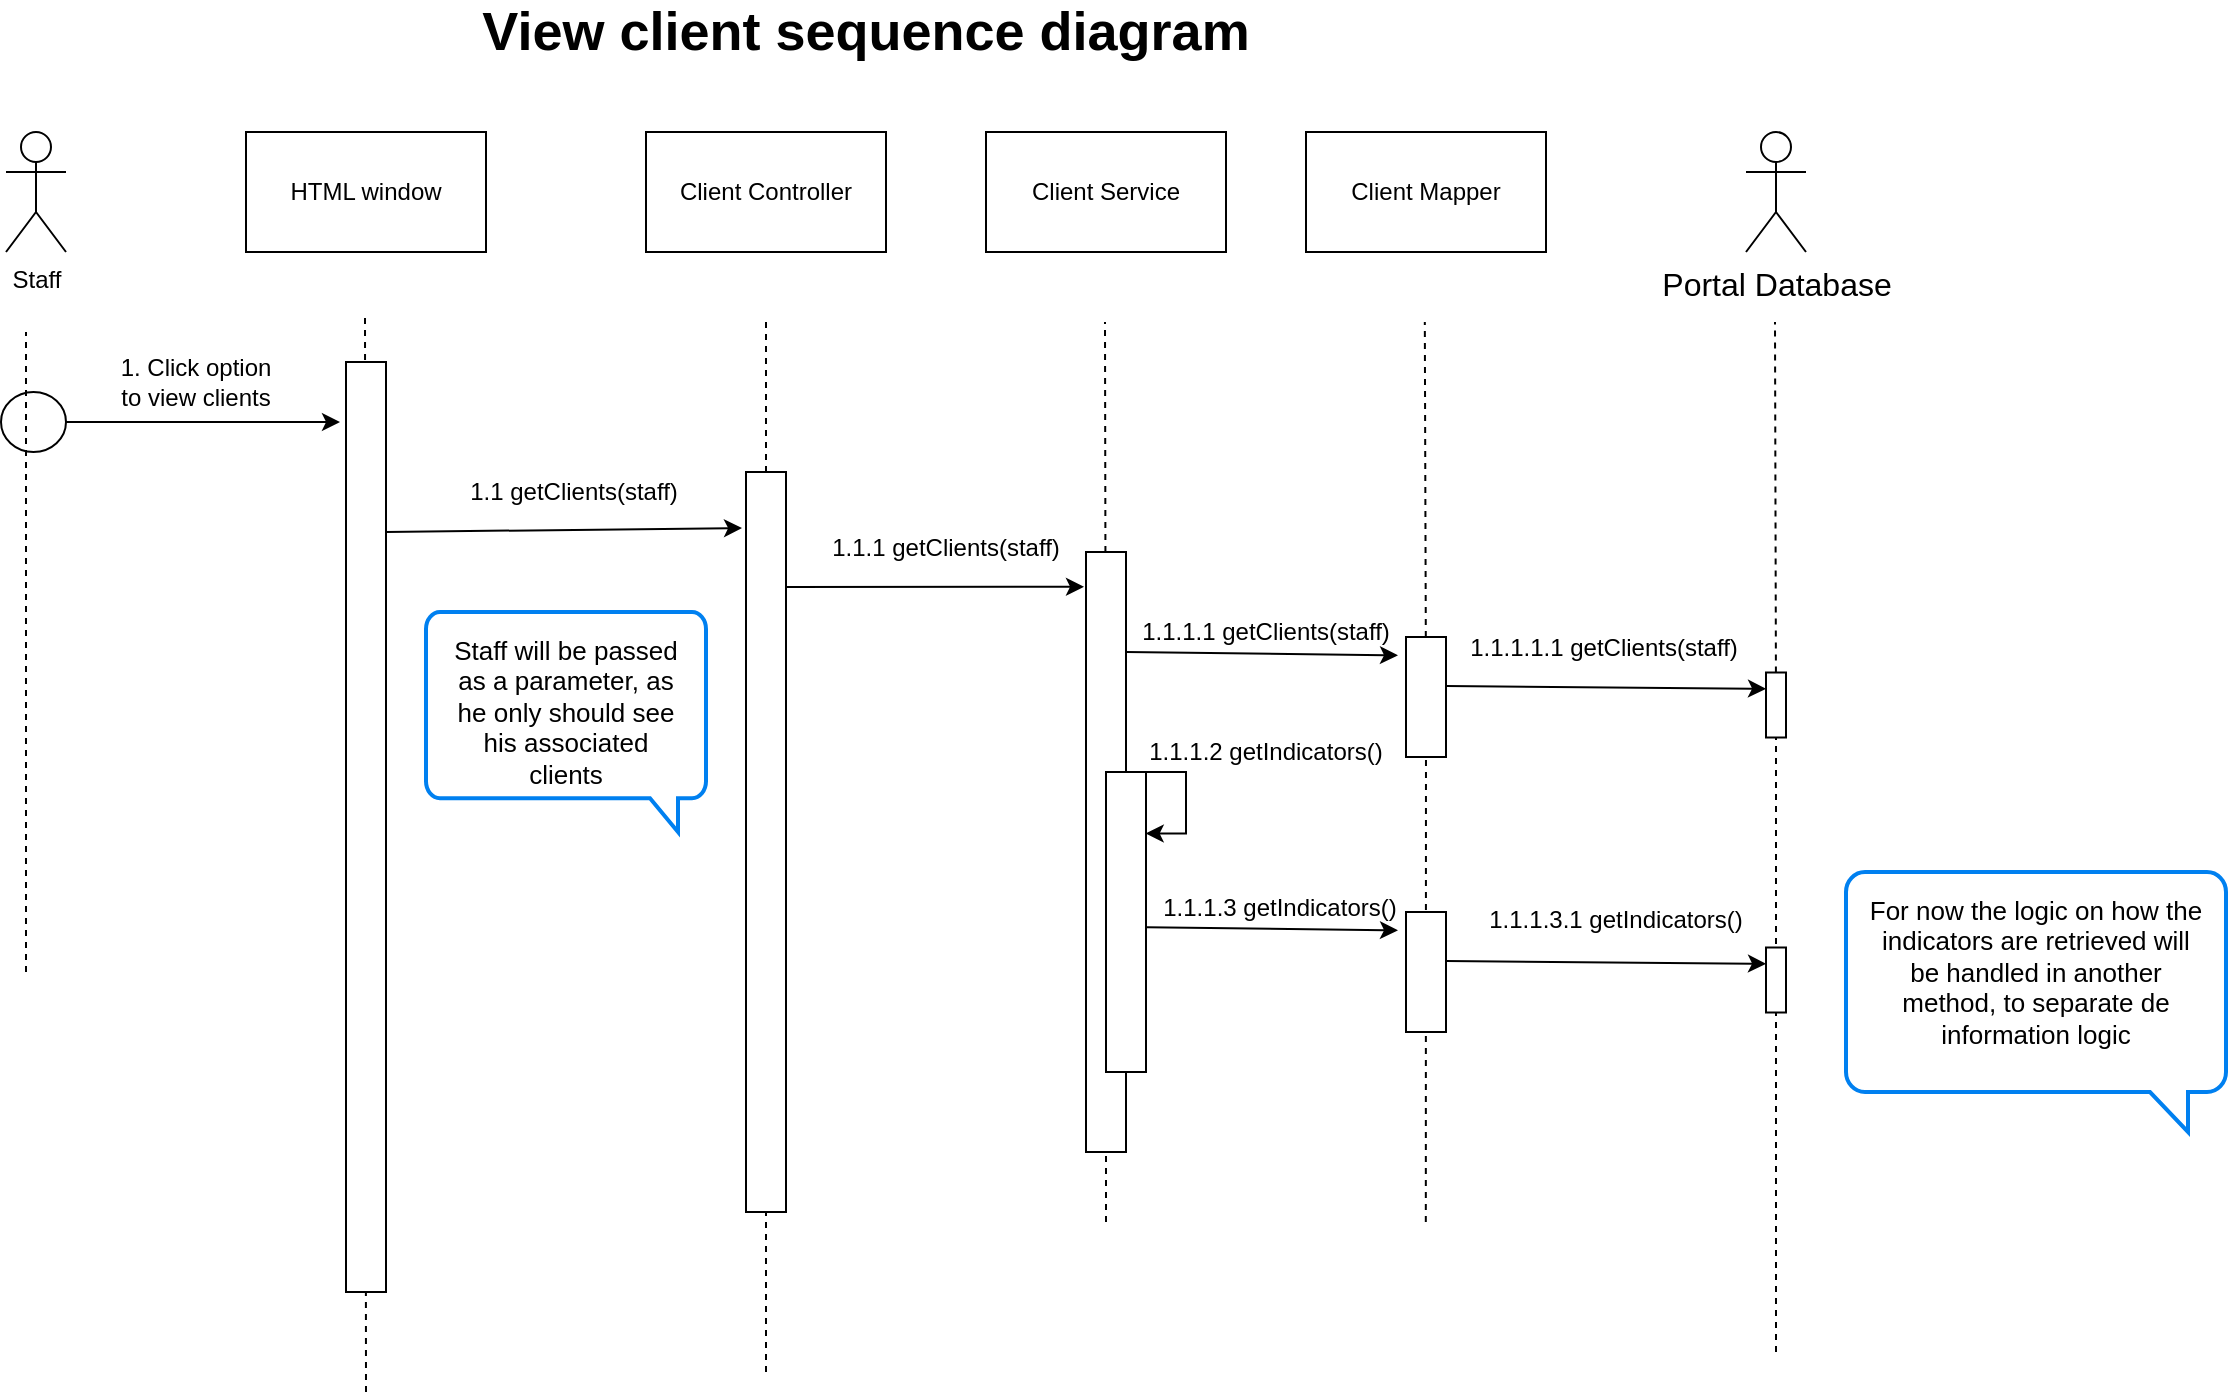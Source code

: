 <mxfile version="13.1.3" type="device"><diagram id="3tRw0THMyi_-EMFdN8Yl" name="Page-1"><mxGraphModel dx="1736" dy="900" grid="1" gridSize="10" guides="1" tooltips="1" connect="1" arrows="1" fold="1" page="1" pageScale="1" pageWidth="827" pageHeight="1169" math="0" shadow="0"><root><mxCell id="0"/><mxCell id="1" parent="0"/><mxCell id="J9Y6deCFN8ya8vhM63-d-1" value="HTML window" style="rounded=0;whiteSpace=wrap;html=1;" parent="1" vertex="1"><mxGeometry x="250" y="70" width="120" height="60" as="geometry"/></mxCell><mxCell id="J9Y6deCFN8ya8vhM63-d-2" value="Staff" style="shape=umlActor;verticalLabelPosition=bottom;labelBackgroundColor=#ffffff;verticalAlign=top;html=1;outlineConnect=0;" parent="1" vertex="1"><mxGeometry x="130" y="70" width="30" height="60" as="geometry"/></mxCell><mxCell id="J9Y6deCFN8ya8vhM63-d-7" value="View client sequence diagram" style="text;html=1;strokeColor=none;fillColor=none;align=center;verticalAlign=middle;whiteSpace=wrap;rounded=0;fontSize=27;fontStyle=1" parent="1" vertex="1"><mxGeometry x="340" y="10" width="440" height="20" as="geometry"/></mxCell><mxCell id="J9Y6deCFN8ya8vhM63-d-8" value="" style="ellipse;whiteSpace=wrap;html=1;" parent="1" vertex="1"><mxGeometry x="127.5" y="200" width="32.5" height="30" as="geometry"/></mxCell><mxCell id="J9Y6deCFN8ya8vhM63-d-9" value="" style="endArrow=none;dashed=1;html=1;" parent="1" edge="1"><mxGeometry width="50" height="50" relative="1" as="geometry"><mxPoint x="140" y="490" as="sourcePoint"/><mxPoint x="140" y="170" as="targetPoint"/></mxGeometry></mxCell><mxCell id="J9Y6deCFN8ya8vhM63-d-10" value="" style="endArrow=none;dashed=1;html=1;" parent="1" edge="1"><mxGeometry width="50" height="50" relative="1" as="geometry"><mxPoint x="310" y="700" as="sourcePoint"/><mxPoint x="309.5" y="160" as="targetPoint"/></mxGeometry></mxCell><mxCell id="J9Y6deCFN8ya8vhM63-d-11" value="" style="endArrow=none;dashed=1;html=1;" parent="1" edge="1"><mxGeometry width="50" height="50" relative="1" as="geometry"><mxPoint x="510" y="690" as="sourcePoint"/><mxPoint x="510.0" y="165" as="targetPoint"/></mxGeometry></mxCell><mxCell id="J9Y6deCFN8ya8vhM63-d-12" value="Client Controller" style="rounded=0;whiteSpace=wrap;html=1;" parent="1" vertex="1"><mxGeometry x="450" y="70" width="120" height="60" as="geometry"/></mxCell><mxCell id="J9Y6deCFN8ya8vhM63-d-13" value="Client Service" style="rounded=0;whiteSpace=wrap;html=1;" parent="1" vertex="1"><mxGeometry x="620" y="70" width="120" height="60" as="geometry"/></mxCell><mxCell id="J9Y6deCFN8ya8vhM63-d-14" value="" style="endArrow=none;dashed=1;html=1;" parent="1" source="J9Y6deCFN8ya8vhM63-d-26" edge="1"><mxGeometry width="50" height="50" relative="1" as="geometry"><mxPoint x="680.0" y="615" as="sourcePoint"/><mxPoint x="679.5" y="165" as="targetPoint"/></mxGeometry></mxCell><mxCell id="J9Y6deCFN8ya8vhM63-d-15" value="Client Mapper" style="rounded=0;whiteSpace=wrap;html=1;" parent="1" vertex="1"><mxGeometry x="780" y="70" width="120" height="60" as="geometry"/></mxCell><mxCell id="J9Y6deCFN8ya8vhM63-d-16" value="" style="endArrow=none;dashed=1;html=1;" parent="1" source="J9Y6deCFN8ya8vhM63-d-32" edge="1"><mxGeometry width="50" height="50" relative="1" as="geometry"><mxPoint x="839.91" y="615" as="sourcePoint"/><mxPoint x="839.41" y="165" as="targetPoint"/></mxGeometry></mxCell><mxCell id="J9Y6deCFN8ya8vhM63-d-17" value="" style="endArrow=classic;html=1;exitX=1;exitY=0.5;exitDx=0;exitDy=0;" parent="1" source="J9Y6deCFN8ya8vhM63-d-8" edge="1"><mxGeometry width="50" height="50" relative="1" as="geometry"><mxPoint x="200" y="310" as="sourcePoint"/><mxPoint x="297" y="215" as="targetPoint"/></mxGeometry></mxCell><mxCell id="J9Y6deCFN8ya8vhM63-d-18" value="" style="rounded=0;whiteSpace=wrap;html=1;" parent="1" vertex="1"><mxGeometry x="300" y="185" width="20" height="465" as="geometry"/></mxCell><mxCell id="J9Y6deCFN8ya8vhM63-d-20" value="1. Click option to view clients" style="text;html=1;strokeColor=none;fillColor=none;align=center;verticalAlign=middle;whiteSpace=wrap;rounded=0;" parent="1" vertex="1"><mxGeometry x="180" y="185" width="90" height="20" as="geometry"/></mxCell><mxCell id="J9Y6deCFN8ya8vhM63-d-21" value="" style="endArrow=classic;html=1;fontSize=27;" parent="1" edge="1"><mxGeometry width="50" height="50" relative="1" as="geometry"><mxPoint x="320" y="270" as="sourcePoint"/><mxPoint x="498" y="268" as="targetPoint"/></mxGeometry></mxCell><mxCell id="J9Y6deCFN8ya8vhM63-d-22" value="" style="rounded=0;whiteSpace=wrap;html=1;" parent="1" vertex="1"><mxGeometry x="500" y="240" width="20" height="370" as="geometry"/></mxCell><mxCell id="J9Y6deCFN8ya8vhM63-d-24" value="1.1 getClients(staff)" style="text;html=1;strokeColor=none;fillColor=none;align=center;verticalAlign=middle;whiteSpace=wrap;rounded=0;" parent="1" vertex="1"><mxGeometry x="357.75" y="240" width="111.5" height="20" as="geometry"/></mxCell><mxCell id="J9Y6deCFN8ya8vhM63-d-25" value="" style="endArrow=classic;html=1;fontSize=27;entryX=-0.05;entryY=0.058;entryDx=0;entryDy=0;entryPerimeter=0;" parent="1" target="J9Y6deCFN8ya8vhM63-d-26" edge="1"><mxGeometry width="50" height="50" relative="1" as="geometry"><mxPoint x="520" y="297.5" as="sourcePoint"/><mxPoint x="660" y="299" as="targetPoint"/></mxGeometry></mxCell><mxCell id="J9Y6deCFN8ya8vhM63-d-27" value="1.1.1 getClients(staff)" style="text;html=1;strokeColor=none;fillColor=none;align=center;verticalAlign=middle;whiteSpace=wrap;rounded=0;" parent="1" vertex="1"><mxGeometry x="540" y="267.5" width="120" height="20" as="geometry"/></mxCell><mxCell id="J9Y6deCFN8ya8vhM63-d-26" value="" style="rounded=0;whiteSpace=wrap;html=1;" parent="1" vertex="1"><mxGeometry x="670" y="280" width="20" height="300" as="geometry"/></mxCell><mxCell id="J9Y6deCFN8ya8vhM63-d-28" value="" style="endArrow=none;dashed=1;html=1;" parent="1" target="J9Y6deCFN8ya8vhM63-d-26" edge="1"><mxGeometry width="50" height="50" relative="1" as="geometry"><mxPoint x="680.0" y="615" as="sourcePoint"/><mxPoint x="679.5" y="165" as="targetPoint"/></mxGeometry></mxCell><mxCell id="J9Y6deCFN8ya8vhM63-d-29" value="1.1.1.1 getClients(staff)" style="text;html=1;strokeColor=none;fillColor=none;align=center;verticalAlign=middle;whiteSpace=wrap;rounded=0;" parent="1" vertex="1"><mxGeometry x="690" y="310" width="140" height="20" as="geometry"/></mxCell><mxCell id="J9Y6deCFN8ya8vhM63-d-30" value="Portal Database" style="shape=umlActor;verticalLabelPosition=bottom;labelBackgroundColor=#ffffff;verticalAlign=top;html=1;outlineConnect=0;fontSize=16;" parent="1" vertex="1"><mxGeometry x="1000" y="70" width="30" height="60" as="geometry"/></mxCell><mxCell id="J9Y6deCFN8ya8vhM63-d-31" value="" style="endArrow=classic;html=1;fontSize=27;entryX=-0.2;entryY=0.153;entryDx=0;entryDy=0;entryPerimeter=0;" parent="1" target="J9Y6deCFN8ya8vhM63-d-32" edge="1"><mxGeometry width="50" height="50" relative="1" as="geometry"><mxPoint x="690" y="330" as="sourcePoint"/><mxPoint x="820" y="330" as="targetPoint"/></mxGeometry></mxCell><mxCell id="J9Y6deCFN8ya8vhM63-d-32" value="" style="rounded=0;whiteSpace=wrap;html=1;" parent="1" vertex="1"><mxGeometry x="830" y="322.5" width="20" height="60" as="geometry"/></mxCell><mxCell id="J9Y6deCFN8ya8vhM63-d-33" value="" style="endArrow=none;dashed=1;html=1;" parent="1" target="J9Y6deCFN8ya8vhM63-d-32" edge="1"><mxGeometry width="50" height="50" relative="1" as="geometry"><mxPoint x="839.91" y="615" as="sourcePoint"/><mxPoint x="839.41" y="165" as="targetPoint"/></mxGeometry></mxCell><mxCell id="J9Y6deCFN8ya8vhM63-d-34" value="" style="endArrow=none;dashed=1;html=1;" parent="1" source="J9Y6deCFN8ya8vhM63-d-37" edge="1"><mxGeometry width="50" height="50" relative="1" as="geometry"><mxPoint x="1015" y="680" as="sourcePoint"/><mxPoint x="1014.5" y="165" as="targetPoint"/></mxGeometry></mxCell><mxCell id="J9Y6deCFN8ya8vhM63-d-35" value="1.1.1.1.1 getClients(staff)" style="text;html=1;strokeColor=none;fillColor=none;align=center;verticalAlign=middle;whiteSpace=wrap;rounded=0;" parent="1" vertex="1"><mxGeometry x="859" y="318.25" width="140" height="20" as="geometry"/></mxCell><mxCell id="J9Y6deCFN8ya8vhM63-d-36" value="" style="endArrow=classic;html=1;fontSize=27;exitX=1;exitY=0.408;exitDx=0;exitDy=0;entryX=0;entryY=0.25;entryDx=0;entryDy=0;exitPerimeter=0;" parent="1" source="J9Y6deCFN8ya8vhM63-d-32" target="J9Y6deCFN8ya8vhM63-d-37" edge="1"><mxGeometry width="50" height="50" relative="1" as="geometry"><mxPoint x="850" y="374.15" as="sourcePoint"/><mxPoint x="1015" y="340" as="targetPoint"/></mxGeometry></mxCell><mxCell id="J9Y6deCFN8ya8vhM63-d-37" value="" style="rounded=0;whiteSpace=wrap;html=1;" parent="1" vertex="1"><mxGeometry x="1010" y="340.25" width="10" height="32.5" as="geometry"/></mxCell><mxCell id="J9Y6deCFN8ya8vhM63-d-39" value="" style="endArrow=none;dashed=1;html=1;" parent="1" target="J9Y6deCFN8ya8vhM63-d-37" edge="1"><mxGeometry width="50" height="50" relative="1" as="geometry"><mxPoint x="1015" y="680" as="sourcePoint"/><mxPoint x="1014.5" y="165" as="targetPoint"/></mxGeometry></mxCell><mxCell id="J9Y6deCFN8ya8vhM63-d-41" value="1.1.1.3 getIndicators()" style="text;html=1;strokeColor=none;fillColor=none;align=center;verticalAlign=middle;whiteSpace=wrap;rounded=0;" parent="1" vertex="1"><mxGeometry x="707" y="447.5" width="120" height="20" as="geometry"/></mxCell><mxCell id="J9Y6deCFN8ya8vhM63-d-42" value="" style="endArrow=classic;html=1;fontSize=27;entryX=-0.2;entryY=0.153;entryDx=0;entryDy=0;entryPerimeter=0;" parent="1" target="J9Y6deCFN8ya8vhM63-d-43" edge="1"><mxGeometry width="50" height="50" relative="1" as="geometry"><mxPoint x="690" y="467.5" as="sourcePoint"/><mxPoint x="820" y="467.5" as="targetPoint"/></mxGeometry></mxCell><mxCell id="J9Y6deCFN8ya8vhM63-d-43" value="" style="rounded=0;whiteSpace=wrap;html=1;" parent="1" vertex="1"><mxGeometry x="830" y="460" width="20" height="60" as="geometry"/></mxCell><mxCell id="J9Y6deCFN8ya8vhM63-d-44" value="1.1.1.3.1 getIndicators()" style="text;html=1;strokeColor=none;fillColor=none;align=center;verticalAlign=middle;whiteSpace=wrap;rounded=0;" parent="1" vertex="1"><mxGeometry x="870" y="453.75" width="130" height="20" as="geometry"/></mxCell><mxCell id="J9Y6deCFN8ya8vhM63-d-45" value="" style="endArrow=classic;html=1;fontSize=27;exitX=1;exitY=0.408;exitDx=0;exitDy=0;entryX=0;entryY=0.25;entryDx=0;entryDy=0;exitPerimeter=0;" parent="1" source="J9Y6deCFN8ya8vhM63-d-43" target="J9Y6deCFN8ya8vhM63-d-46" edge="1"><mxGeometry width="50" height="50" relative="1" as="geometry"><mxPoint x="850" y="511.65" as="sourcePoint"/><mxPoint x="1015" y="477.5" as="targetPoint"/></mxGeometry></mxCell><mxCell id="J9Y6deCFN8ya8vhM63-d-46" value="" style="rounded=0;whiteSpace=wrap;html=1;" parent="1" vertex="1"><mxGeometry x="1010" y="477.75" width="10" height="32.5" as="geometry"/></mxCell><mxCell id="J9Y6deCFN8ya8vhM63-d-47" value="" style="rounded=0;whiteSpace=wrap;html=1;fontSize=16;" parent="1" vertex="1"><mxGeometry x="680" y="390" width="20" height="150" as="geometry"/></mxCell><mxCell id="J9Y6deCFN8ya8vhM63-d-48" style="edgeStyle=orthogonalEdgeStyle;rounded=0;orthogonalLoop=1;jettySize=auto;html=1;entryX=0.993;entryY=0.205;entryDx=0;entryDy=0;entryPerimeter=0;fontSize=16;" parent="1" source="J9Y6deCFN8ya8vhM63-d-47" target="J9Y6deCFN8ya8vhM63-d-47" edge="1"><mxGeometry relative="1" as="geometry"><Array as="points"><mxPoint x="720" y="390"/><mxPoint x="720" y="421"/></Array></mxGeometry></mxCell><mxCell id="J9Y6deCFN8ya8vhM63-d-49" value="1.1.1.2 getIndicators()" style="text;html=1;strokeColor=none;fillColor=none;align=center;verticalAlign=middle;whiteSpace=wrap;rounded=0;" parent="1" vertex="1"><mxGeometry x="700" y="370" width="120" height="20" as="geometry"/></mxCell><mxCell id="J9Y6deCFN8ya8vhM63-d-50" value="" style="html=1;verticalLabelPosition=bottom;align=center;labelBackgroundColor=#ffffff;verticalAlign=top;strokeWidth=2;strokeColor=#0080F0;shadow=0;dashed=0;shape=mxgraph.ios7.icons.message;fontSize=16;" parent="1" vertex="1"><mxGeometry x="1050" y="440" width="190" height="130" as="geometry"/></mxCell><mxCell id="J9Y6deCFN8ya8vhM63-d-51" value="For now the logic on how the indicators are retrieved will be handled in another method, to separate de information logic" style="text;html=1;strokeColor=none;fillColor=none;align=center;verticalAlign=middle;whiteSpace=wrap;rounded=0;fontSize=13;" parent="1" vertex="1"><mxGeometry x="1060" y="480" width="170" height="20" as="geometry"/></mxCell><mxCell id="JYmwc5YO10CBUBq3N32R-2" value="" style="html=1;verticalLabelPosition=bottom;align=center;labelBackgroundColor=#ffffff;verticalAlign=top;strokeWidth=2;strokeColor=#0080F0;shadow=0;dashed=0;shape=mxgraph.ios7.icons.message;fontSize=16;" vertex="1" parent="1"><mxGeometry x="340" y="310" width="140" height="110" as="geometry"/></mxCell><mxCell id="JYmwc5YO10CBUBq3N32R-3" value="Staff will be passed as a parameter, as he only should see his associated clients" style="text;html=1;strokeColor=none;fillColor=none;align=center;verticalAlign=middle;whiteSpace=wrap;rounded=0;fontSize=13;" vertex="1" parent="1"><mxGeometry x="350" y="350" width="120" height="20" as="geometry"/></mxCell></root></mxGraphModel></diagram></mxfile>